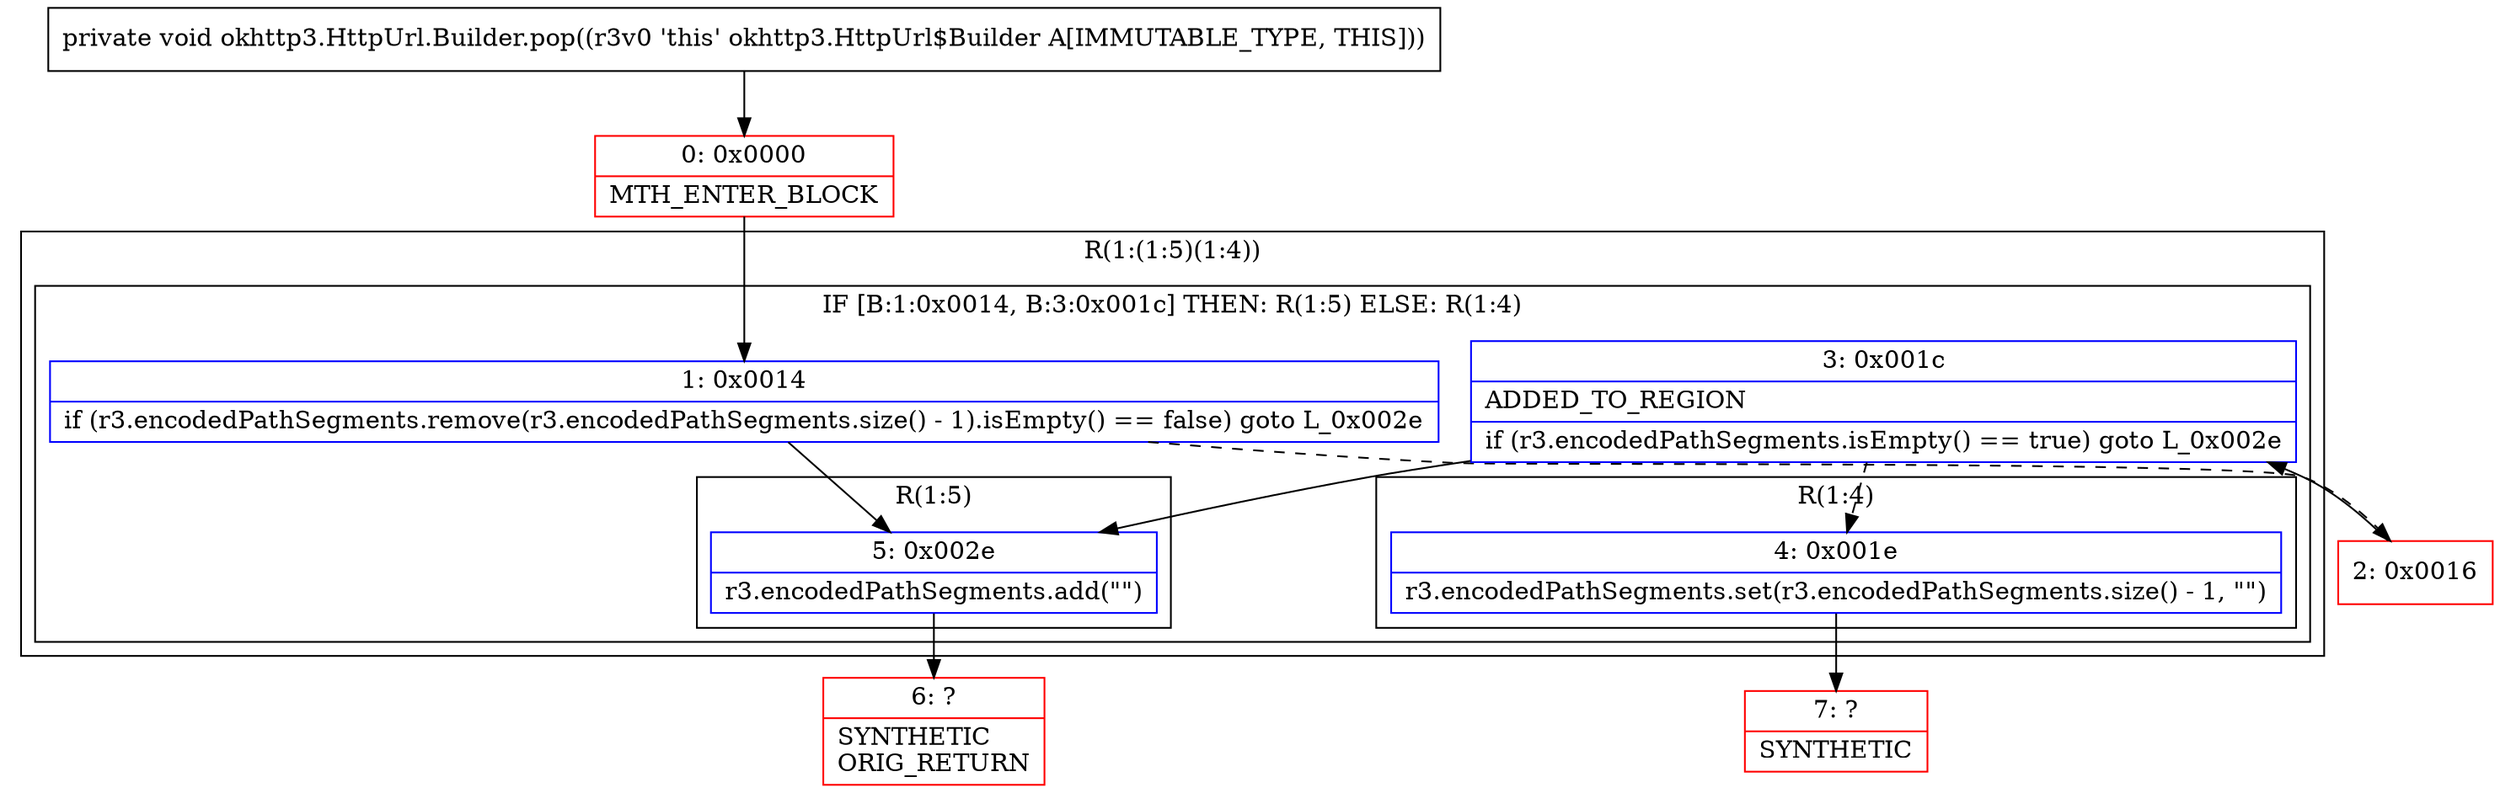 digraph "CFG forokhttp3.HttpUrl.Builder.pop()V" {
subgraph cluster_Region_311404645 {
label = "R(1:(1:5)(1:4))";
node [shape=record,color=blue];
subgraph cluster_IfRegion_615168026 {
label = "IF [B:1:0x0014, B:3:0x001c] THEN: R(1:5) ELSE: R(1:4)";
node [shape=record,color=blue];
Node_1 [shape=record,label="{1\:\ 0x0014|if (r3.encodedPathSegments.remove(r3.encodedPathSegments.size() \- 1).isEmpty() == false) goto L_0x002e\l}"];
Node_3 [shape=record,label="{3\:\ 0x001c|ADDED_TO_REGION\l|if (r3.encodedPathSegments.isEmpty() == true) goto L_0x002e\l}"];
subgraph cluster_Region_782929123 {
label = "R(1:5)";
node [shape=record,color=blue];
Node_5 [shape=record,label="{5\:\ 0x002e|r3.encodedPathSegments.add(\"\")\l}"];
}
subgraph cluster_Region_483095908 {
label = "R(1:4)";
node [shape=record,color=blue];
Node_4 [shape=record,label="{4\:\ 0x001e|r3.encodedPathSegments.set(r3.encodedPathSegments.size() \- 1, \"\")\l}"];
}
}
}
Node_0 [shape=record,color=red,label="{0\:\ 0x0000|MTH_ENTER_BLOCK\l}"];
Node_2 [shape=record,color=red,label="{2\:\ 0x0016}"];
Node_6 [shape=record,color=red,label="{6\:\ ?|SYNTHETIC\lORIG_RETURN\l}"];
Node_7 [shape=record,color=red,label="{7\:\ ?|SYNTHETIC\l}"];
MethodNode[shape=record,label="{private void okhttp3.HttpUrl.Builder.pop((r3v0 'this' okhttp3.HttpUrl$Builder A[IMMUTABLE_TYPE, THIS])) }"];
MethodNode -> Node_0;
Node_1 -> Node_2[style=dashed];
Node_1 -> Node_5;
Node_3 -> Node_4[style=dashed];
Node_3 -> Node_5;
Node_5 -> Node_6;
Node_4 -> Node_7;
Node_0 -> Node_1;
Node_2 -> Node_3;
}

